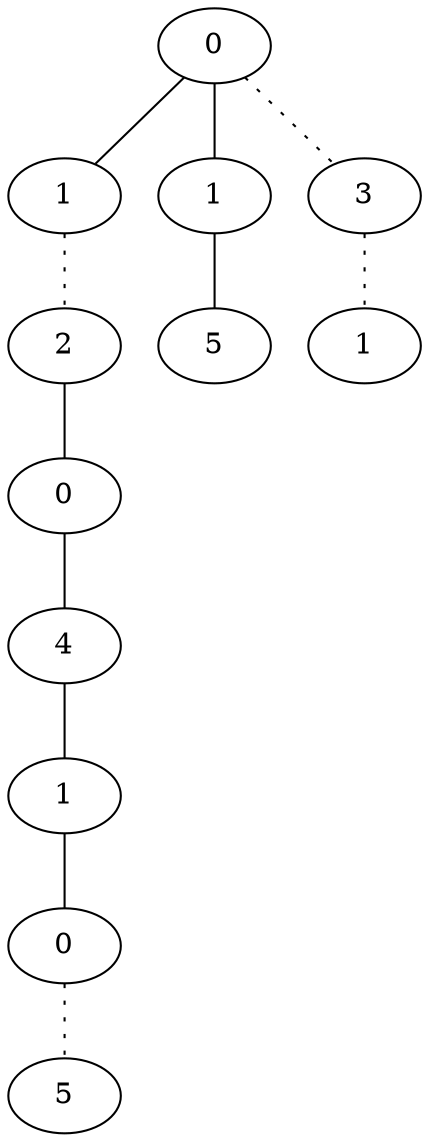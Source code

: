 graph {
a0[label=0];
a1[label=1];
a2[label=2];
a3[label=0];
a4[label=4];
a5[label=1];
a6[label=0];
a7[label=5];
a8[label=1];
a9[label=5];
a10[label=3];
a11[label=1];
a0 -- a1;
a0 -- a8;
a0 -- a10 [style=dotted];
a1 -- a2 [style=dotted];
a2 -- a3;
a3 -- a4;
a4 -- a5;
a5 -- a6;
a6 -- a7 [style=dotted];
a8 -- a9;
a10 -- a11 [style=dotted];
}
